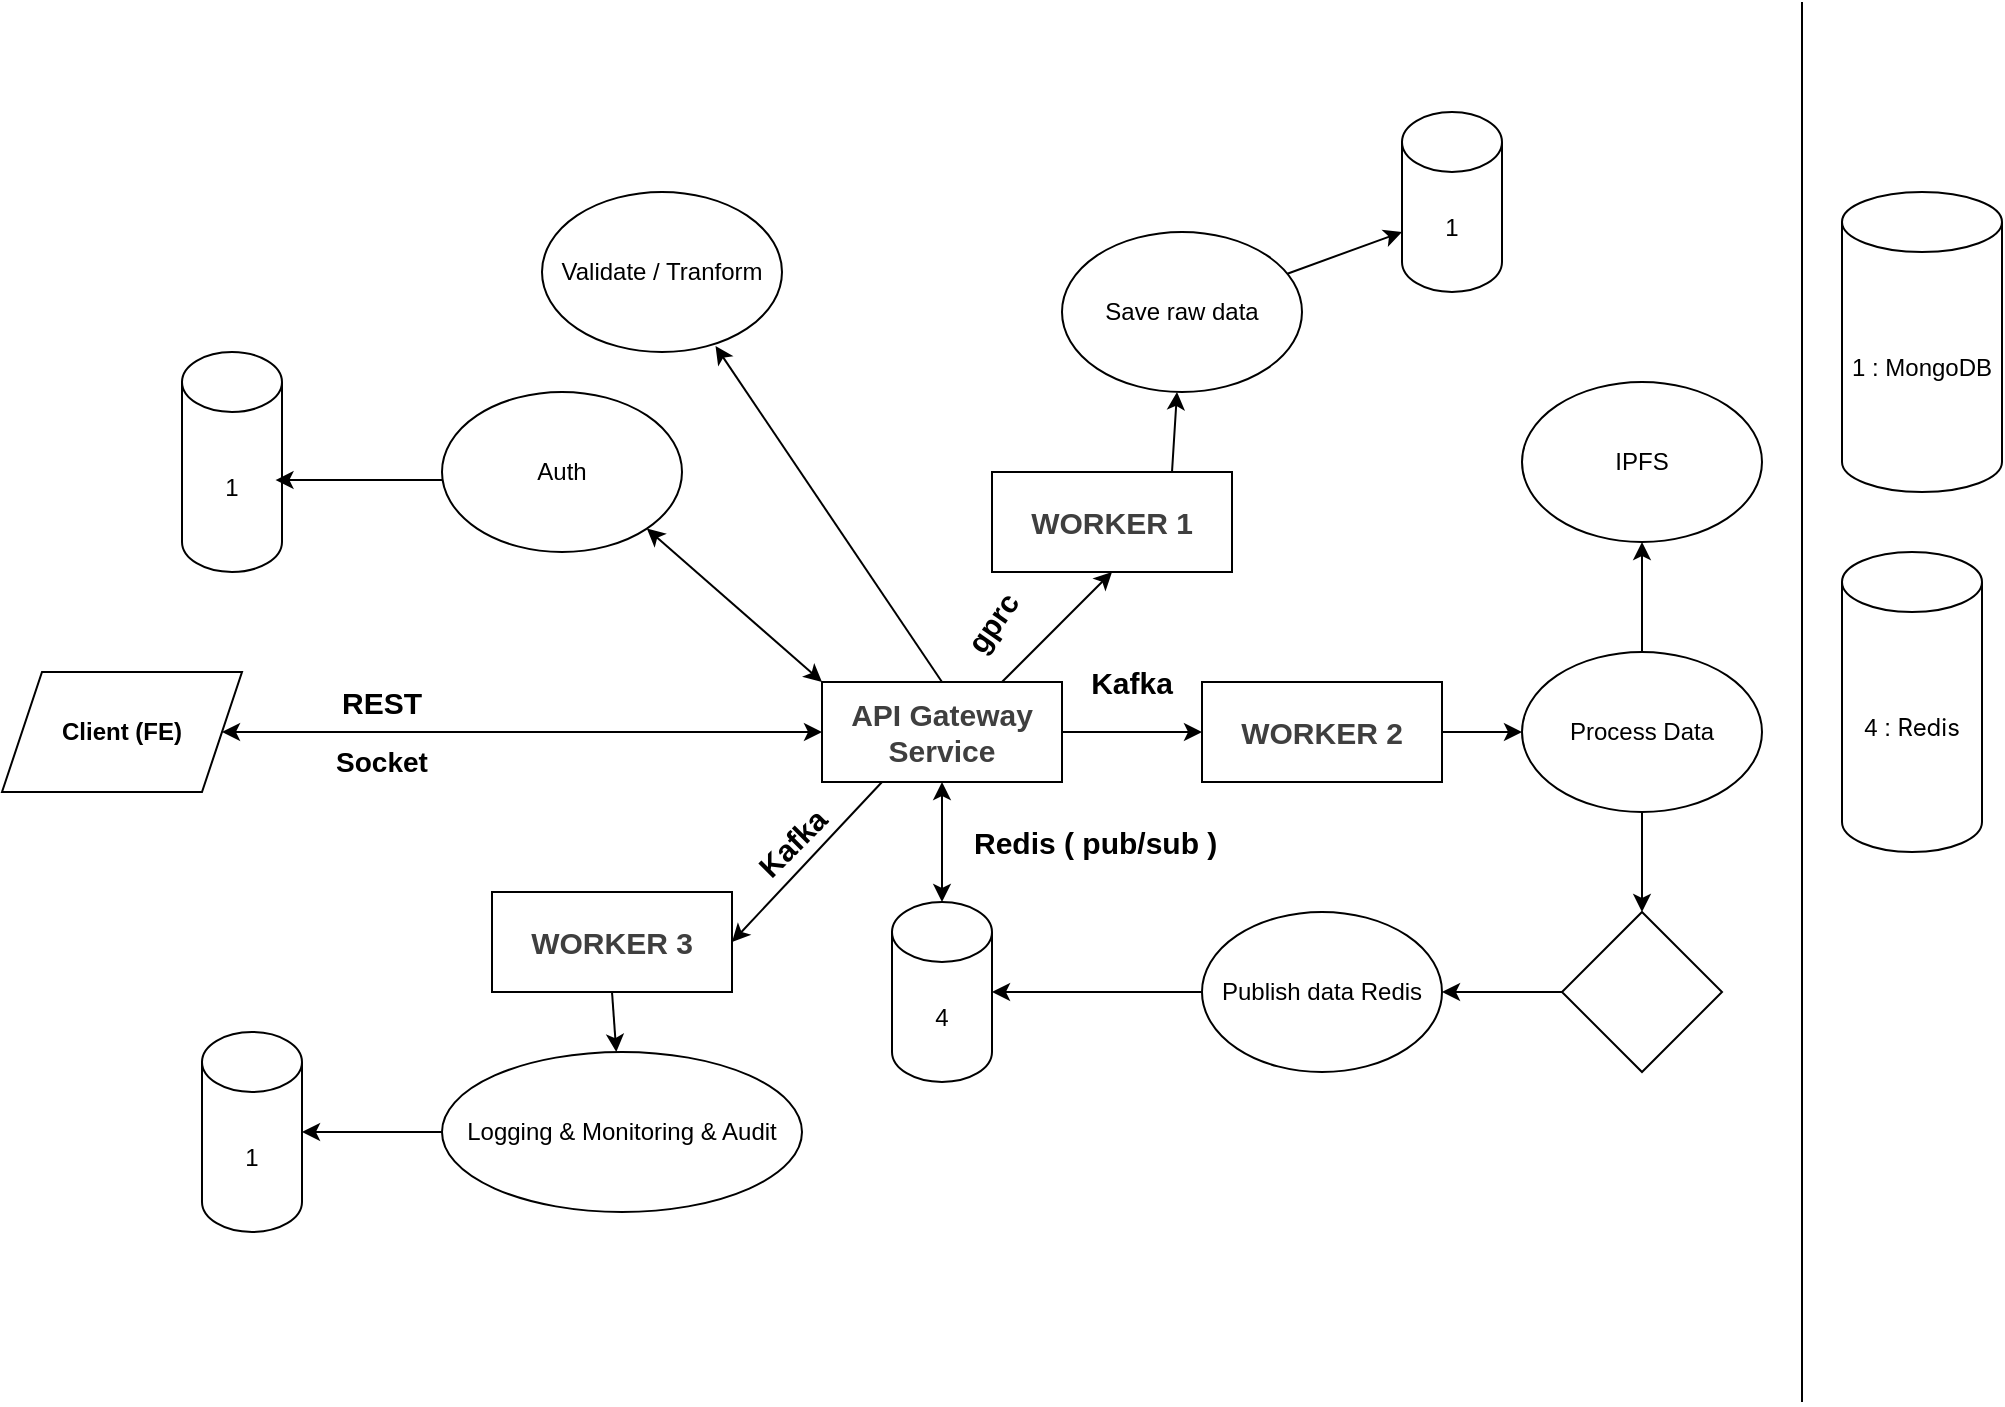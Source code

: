 <mxfile>
    <diagram id="WwKGGHSKPtE0rxQt0NqL" name="Page-1">
        <mxGraphModel dx="2383" dy="1732" grid="1" gridSize="10" guides="1" tooltips="1" connect="1" arrows="1" fold="1" page="1" pageScale="1" pageWidth="850" pageHeight="1100" math="0" shadow="0">
            <root>
                <mxCell id="0"/>
                <mxCell id="1" parent="0"/>
                <mxCell id="39" value="" style="endArrow=none;html=1;" parent="1" edge="1">
                    <mxGeometry width="50" height="50" relative="1" as="geometry">
                        <mxPoint x="620" y="335" as="sourcePoint"/>
                        <mxPoint x="620" y="-365" as="targetPoint"/>
                    </mxGeometry>
                </mxCell>
                <mxCell id="43" value="Logging &amp;amp; Monitoring &amp;amp; Audit" style="ellipse;whiteSpace=wrap;html=1;" parent="1" vertex="1">
                    <mxGeometry x="-60" y="160" width="180" height="80" as="geometry"/>
                </mxCell>
                <mxCell id="55" value="Auth" style="ellipse;whiteSpace=wrap;html=1;" parent="1" vertex="1">
                    <mxGeometry x="-60" y="-170" width="120" height="80" as="geometry"/>
                </mxCell>
                <mxCell id="60" value="" style="endArrow=classic;startArrow=classic;html=1;exitX=0;exitY=0.5;exitDx=0;exitDy=0;entryX=1;entryY=0.5;entryDx=0;entryDy=0;" parent="1" source="89" target="83" edge="1">
                    <mxGeometry width="50" height="50" relative="1" as="geometry">
                        <mxPoint x="130.0" y="-3.75" as="sourcePoint"/>
                        <mxPoint x="-290" y="-2.5" as="targetPoint"/>
                    </mxGeometry>
                </mxCell>
                <mxCell id="61" value="" style="endArrow=classic;startArrow=classic;html=1;exitX=1;exitY=1;exitDx=0;exitDy=0;entryX=0;entryY=0;entryDx=0;entryDy=0;" parent="1" source="55" target="89" edge="1">
                    <mxGeometry width="50" height="50" relative="1" as="geometry">
                        <mxPoint x="52" y="112" as="sourcePoint"/>
                        <mxPoint x="147.536" y="-32.892" as="targetPoint"/>
                    </mxGeometry>
                </mxCell>
                <mxCell id="69" value="Validate / Tranform" style="ellipse;whiteSpace=wrap;html=1;" parent="1" vertex="1">
                    <mxGeometry x="-10" y="-270" width="120" height="80" as="geometry"/>
                </mxCell>
                <mxCell id="70" value="" style="endArrow=classic;html=1;exitX=0.5;exitY=0;exitDx=0;exitDy=0;entryX=0.723;entryY=0.963;entryDx=0;entryDy=0;entryPerimeter=0;" parent="1" source="89" target="69" edge="1">
                    <mxGeometry width="50" height="50" relative="1" as="geometry">
                        <mxPoint x="170.32" y="-41.205" as="sourcePoint"/>
                        <mxPoint x="310" y="70" as="targetPoint"/>
                    </mxGeometry>
                </mxCell>
                <mxCell id="72" value="" style="endArrow=classic;html=1;exitX=0.25;exitY=1;exitDx=0;exitDy=0;entryX=1;entryY=0.5;entryDx=0;entryDy=0;" parent="1" source="89" target="131" edge="1">
                    <mxGeometry width="50" height="50" relative="1" as="geometry">
                        <mxPoint x="190" y="37.5" as="sourcePoint"/>
                        <mxPoint x="120" y="80" as="targetPoint"/>
                    </mxGeometry>
                </mxCell>
                <mxCell id="77" value="&lt;b&gt;&lt;font style=&quot;font-size: 15px;&quot;&gt;REST&lt;/font&gt;&lt;/b&gt;" style="text;html=1;align=center;verticalAlign=middle;whiteSpace=wrap;rounded=0;" parent="1" vertex="1">
                    <mxGeometry x="-270" y="-30" width="360" height="30" as="geometry"/>
                </mxCell>
                <mxCell id="78" value="&lt;b&gt;&lt;font style=&quot;font-size: 14px;&quot;&gt;Socket&lt;/font&gt;&lt;/b&gt;" style="text;html=1;align=center;verticalAlign=middle;whiteSpace=wrap;rounded=0;" parent="1" vertex="1">
                    <mxGeometry x="-145" width="110" height="30" as="geometry"/>
                </mxCell>
                <mxCell id="80" value="" style="endArrow=classic;html=1;entryX=0.5;entryY=1;entryDx=0;entryDy=0;" parent="1" target="97" edge="1">
                    <mxGeometry width="50" height="50" relative="1" as="geometry">
                        <mxPoint x="220" y="-25" as="sourcePoint"/>
                        <mxPoint x="327.574" y="-131.716" as="targetPoint"/>
                    </mxGeometry>
                </mxCell>
                <mxCell id="81" value="" style="endArrow=classic;html=1;exitX=0.75;exitY=0;exitDx=0;exitDy=0;" parent="1" source="97" target="98" edge="1">
                    <mxGeometry width="50" height="50" relative="1" as="geometry">
                        <mxPoint x="430" y="-160" as="sourcePoint"/>
                        <mxPoint x="460" y="-160" as="targetPoint"/>
                    </mxGeometry>
                </mxCell>
                <mxCell id="83" value="&lt;b&gt;Client (FE)&lt;/b&gt;" style="shape=parallelogram;perimeter=parallelogramPerimeter;whiteSpace=wrap;html=1;fixedSize=1;" parent="1" vertex="1">
                    <mxGeometry x="-280" y="-30" width="120" height="60" as="geometry"/>
                </mxCell>
                <mxCell id="84" value="&lt;span style=&quot;color: rgb(0, 0, 0);&quot;&gt;1 : MongoDB&lt;/span&gt;" style="shape=cylinder3;whiteSpace=wrap;html=1;boundedLbl=1;backgroundOutline=1;size=15;" parent="1" vertex="1">
                    <mxGeometry x="640" y="-270" width="80" height="150" as="geometry"/>
                </mxCell>
                <mxCell id="88" value="&lt;span style=&quot;color: rgb(0, 0, 0);&quot;&gt;4 :&amp;nbsp;&lt;/span&gt;&lt;span style=&quot;font-family: -apple-system, BlinkMacSystemFont, &amp;quot;Segoe WPC&amp;quot;, &amp;quot;Segoe UI&amp;quot;, system-ui, Ubuntu, &amp;quot;Droid Sans&amp;quot;, sans-serif; text-align: start;&quot;&gt;Redis&lt;/span&gt;" style="shape=cylinder3;whiteSpace=wrap;html=1;boundedLbl=1;backgroundOutline=1;size=15;" parent="1" vertex="1">
                    <mxGeometry x="640" y="-90" width="70" height="150" as="geometry"/>
                </mxCell>
                <mxCell id="89" value="&lt;b style=&quot;color: rgb(63, 63, 63); font-size: 15px;&quot;&gt;API Gateway Service&lt;/b&gt;" style="rounded=0;whiteSpace=wrap;html=1;" parent="1" vertex="1">
                    <mxGeometry x="130" y="-25" width="120" height="50" as="geometry"/>
                </mxCell>
                <mxCell id="93" value="1" style="shape=cylinder3;whiteSpace=wrap;html=1;boundedLbl=1;backgroundOutline=1;size=15;" parent="1" vertex="1">
                    <mxGeometry x="-180" y="150" width="50" height="100" as="geometry"/>
                </mxCell>
                <mxCell id="94" value="" style="endArrow=classic;html=1;exitX=0;exitY=0.5;exitDx=0;exitDy=0;entryX=1;entryY=0.5;entryDx=0;entryDy=0;entryPerimeter=0;" parent="1" source="43" target="93" edge="1">
                    <mxGeometry width="50" height="50" relative="1" as="geometry">
                        <mxPoint x="-50" y="280" as="sourcePoint"/>
                        <mxPoint x="-130" y="280" as="targetPoint"/>
                    </mxGeometry>
                </mxCell>
                <mxCell id="95" value="1" style="shape=cylinder3;whiteSpace=wrap;html=1;boundedLbl=1;backgroundOutline=1;size=15;" parent="1" vertex="1">
                    <mxGeometry x="-190" y="-190" width="50" height="110" as="geometry"/>
                </mxCell>
                <mxCell id="96" value="" style="endArrow=classic;html=1;entryX=0.935;entryY=0.582;entryDx=0;entryDy=0;entryPerimeter=0;" parent="1" target="95" edge="1">
                    <mxGeometry width="50" height="50" relative="1" as="geometry">
                        <mxPoint x="-60" y="-126" as="sourcePoint"/>
                        <mxPoint x="-130" y="140" as="targetPoint"/>
                    </mxGeometry>
                </mxCell>
                <mxCell id="97" value="&lt;b style=&quot;color: rgb(63, 63, 63); font-size: 15px;&quot;&gt;WORKER 1&lt;/b&gt;" style="rounded=0;whiteSpace=wrap;html=1;" parent="1" vertex="1">
                    <mxGeometry x="215" y="-130" width="120" height="50" as="geometry"/>
                </mxCell>
                <mxCell id="99" value="" style="edgeStyle=none;html=1;entryX=0;entryY=0;entryDx=0;entryDy=60;entryPerimeter=0;" parent="1" source="98" target="100" edge="1">
                    <mxGeometry relative="1" as="geometry">
                        <mxPoint x="640" y="-160" as="targetPoint"/>
                    </mxGeometry>
                </mxCell>
                <mxCell id="98" value="Save raw data" style="ellipse;whiteSpace=wrap;html=1;" parent="1" vertex="1">
                    <mxGeometry x="250" y="-250" width="120" height="80" as="geometry"/>
                </mxCell>
                <mxCell id="100" value="&lt;span style=&quot;color: rgb(0, 0, 0);&quot;&gt;1&lt;/span&gt;" style="shape=cylinder3;whiteSpace=wrap;html=1;boundedLbl=1;backgroundOutline=1;size=15;" parent="1" vertex="1">
                    <mxGeometry x="420" y="-310" width="50" height="90" as="geometry"/>
                </mxCell>
                <mxCell id="106" value="" style="edgeStyle=none;html=1;entryX=0;entryY=0.5;entryDx=0;entryDy=0;" parent="1" source="101" target="107" edge="1">
                    <mxGeometry relative="1" as="geometry">
                        <mxPoint x="540" y="-55" as="targetPoint"/>
                    </mxGeometry>
                </mxCell>
                <mxCell id="101" value="&lt;b style=&quot;color: rgb(63, 63, 63); font-size: 15px;&quot;&gt;WORKER 2&lt;/b&gt;" style="rounded=0;whiteSpace=wrap;html=1;" parent="1" vertex="1">
                    <mxGeometry x="320" y="-25" width="120" height="50" as="geometry"/>
                </mxCell>
                <mxCell id="107" value="Process Data" style="ellipse;whiteSpace=wrap;html=1;" parent="1" vertex="1">
                    <mxGeometry x="480" y="-40" width="120" height="80" as="geometry"/>
                </mxCell>
                <mxCell id="114" value="" style="edgeStyle=none;html=1;exitX=0.5;exitY=1;exitDx=0;exitDy=0;entryX=0.5;entryY=0;entryDx=0;entryDy=0;" parent="1" source="107" target="137" edge="1">
                    <mxGeometry relative="1" as="geometry">
                        <mxPoint x="360" y="-125" as="sourcePoint"/>
                        <mxPoint x="380" y="-70" as="targetPoint"/>
                    </mxGeometry>
                </mxCell>
                <mxCell id="116" value="IPFS" style="ellipse;whiteSpace=wrap;html=1;" parent="1" vertex="1">
                    <mxGeometry x="480" y="-175" width="120" height="80" as="geometry"/>
                </mxCell>
                <mxCell id="127" value="" style="edgeStyle=none;html=1;exitX=0.5;exitY=0;exitDx=0;exitDy=0;entryX=0.5;entryY=1;entryDx=0;entryDy=0;" parent="1" source="107" target="116" edge="1">
                    <mxGeometry relative="1" as="geometry">
                        <mxPoint x="470" y="170" as="sourcePoint"/>
                        <mxPoint x="540" y="50" as="targetPoint"/>
                    </mxGeometry>
                </mxCell>
                <mxCell id="126" value="Publish data Redis" style="ellipse;whiteSpace=wrap;html=1;" parent="1" vertex="1">
                    <mxGeometry x="320" y="90" width="120" height="80" as="geometry"/>
                </mxCell>
                <mxCell id="129" value="4" style="shape=cylinder3;whiteSpace=wrap;html=1;boundedLbl=1;backgroundOutline=1;size=15;" parent="1" vertex="1">
                    <mxGeometry x="165" y="85" width="50" height="90" as="geometry"/>
                </mxCell>
                <mxCell id="130" value="" style="edgeStyle=none;html=1;exitX=0;exitY=0.5;exitDx=0;exitDy=0;entryX=1;entryY=0.5;entryDx=0;entryDy=0;entryPerimeter=0;" parent="1" source="126" target="129" edge="1">
                    <mxGeometry relative="1" as="geometry">
                        <mxPoint x="480" y="180" as="sourcePoint"/>
                        <mxPoint x="480" y="230" as="targetPoint"/>
                    </mxGeometry>
                </mxCell>
                <mxCell id="131" value="&lt;b style=&quot;color: rgb(63, 63, 63); font-size: 15px;&quot;&gt;WORKER 3&lt;/b&gt;" style="rounded=0;whiteSpace=wrap;html=1;" parent="1" vertex="1">
                    <mxGeometry x="-35" y="80" width="120" height="50" as="geometry"/>
                </mxCell>
                <mxCell id="132" value="" style="endArrow=classic;html=1;exitX=0.5;exitY=1;exitDx=0;exitDy=0;" parent="1" source="131" target="43" edge="1">
                    <mxGeometry width="50" height="50" relative="1" as="geometry">
                        <mxPoint x="210" y="140" as="sourcePoint"/>
                        <mxPoint x="260" y="90" as="targetPoint"/>
                    </mxGeometry>
                </mxCell>
                <mxCell id="137" value="" style="rhombus;whiteSpace=wrap;html=1;" parent="1" vertex="1">
                    <mxGeometry x="500" y="90" width="80" height="80" as="geometry"/>
                </mxCell>
                <mxCell id="138" value="" style="edgeStyle=none;html=1;exitX=0;exitY=0.5;exitDx=0;exitDy=0;" parent="1" source="137" target="126" edge="1">
                    <mxGeometry relative="1" as="geometry">
                        <mxPoint x="550" y="20" as="sourcePoint"/>
                        <mxPoint x="550" y="60" as="targetPoint"/>
                    </mxGeometry>
                </mxCell>
                <mxCell id="151" value="" style="endArrow=classic;startArrow=classic;html=1;exitX=0.5;exitY=0;exitDx=0;exitDy=0;exitPerimeter=0;entryX=0.5;entryY=1;entryDx=0;entryDy=0;" parent="1" source="129" target="89" edge="1">
                    <mxGeometry width="50" height="50" relative="1" as="geometry">
                        <mxPoint x="210" y="140" as="sourcePoint"/>
                        <mxPoint x="260" y="90" as="targetPoint"/>
                    </mxGeometry>
                </mxCell>
                <mxCell id="153" value="&lt;b&gt;&lt;font style=&quot;font-size: 15px;&quot;&gt;Kafka&lt;/font&gt;&lt;/b&gt;" style="text;html=1;align=center;verticalAlign=middle;whiteSpace=wrap;rounded=0;rotation=-45;" parent="1" vertex="1">
                    <mxGeometry x="60" y="40" width="110" height="30" as="geometry"/>
                </mxCell>
                <mxCell id="155" value="&lt;b&gt;&lt;font style=&quot;font-size: 15px;&quot;&gt;Kafka&lt;/font&gt;&lt;/b&gt;" style="text;html=1;align=center;verticalAlign=middle;whiteSpace=wrap;rounded=0;rotation=0;" parent="1" vertex="1">
                    <mxGeometry x="250" y="-40" width="70" height="30" as="geometry"/>
                </mxCell>
                <mxCell id="158" value="&lt;div style=&quot;text-align: center;&quot;&gt;&lt;span style=&quot;background-color: transparent;&quot;&gt;&lt;b&gt;&lt;font style=&quot;font-size: 15px;&quot;&gt;Redis ( pub/sub )&lt;/font&gt;&lt;/b&gt;&lt;/span&gt;&lt;/div&gt;" style="text;whiteSpace=wrap;html=1;rotation=0;" parent="1" vertex="1">
                    <mxGeometry x="204.33" y="40" width="141.34" height="40" as="geometry"/>
                </mxCell>
                <mxCell id="162" value="&lt;b&gt;&lt;font style=&quot;font-size: 15px;&quot;&gt;gprc&lt;/font&gt;&lt;/b&gt;" style="text;html=1;align=center;verticalAlign=middle;whiteSpace=wrap;rounded=0;rotation=-55;" parent="1" vertex="1">
                    <mxGeometry x="180" y="-70" width="70" height="30" as="geometry"/>
                </mxCell>
                <mxCell id="163" value="" style="endArrow=classic;html=1;entryX=0;entryY=0.5;entryDx=0;entryDy=0;exitX=1;exitY=0.5;exitDx=0;exitDy=0;" parent="1" source="89" target="101" edge="1">
                    <mxGeometry width="50" height="50" relative="1" as="geometry">
                        <mxPoint x="230" y="-15" as="sourcePoint"/>
                        <mxPoint x="300" y="-95" as="targetPoint"/>
                    </mxGeometry>
                </mxCell>
            </root>
        </mxGraphModel>
    </diagram>
</mxfile>
